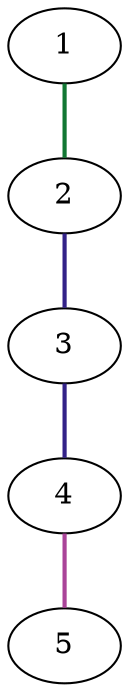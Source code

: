 graph {
	graph [rankdir=BT]
	1
	2
	2 -- 1 [color="#117733" style=bold]
	3
	3 -- 2 [color="#332288" style=bold]
	4
	4 -- 3 [color="#332288" style=bold]
	5
	5 -- 4 [color="#AA4499" style=bold]
}
